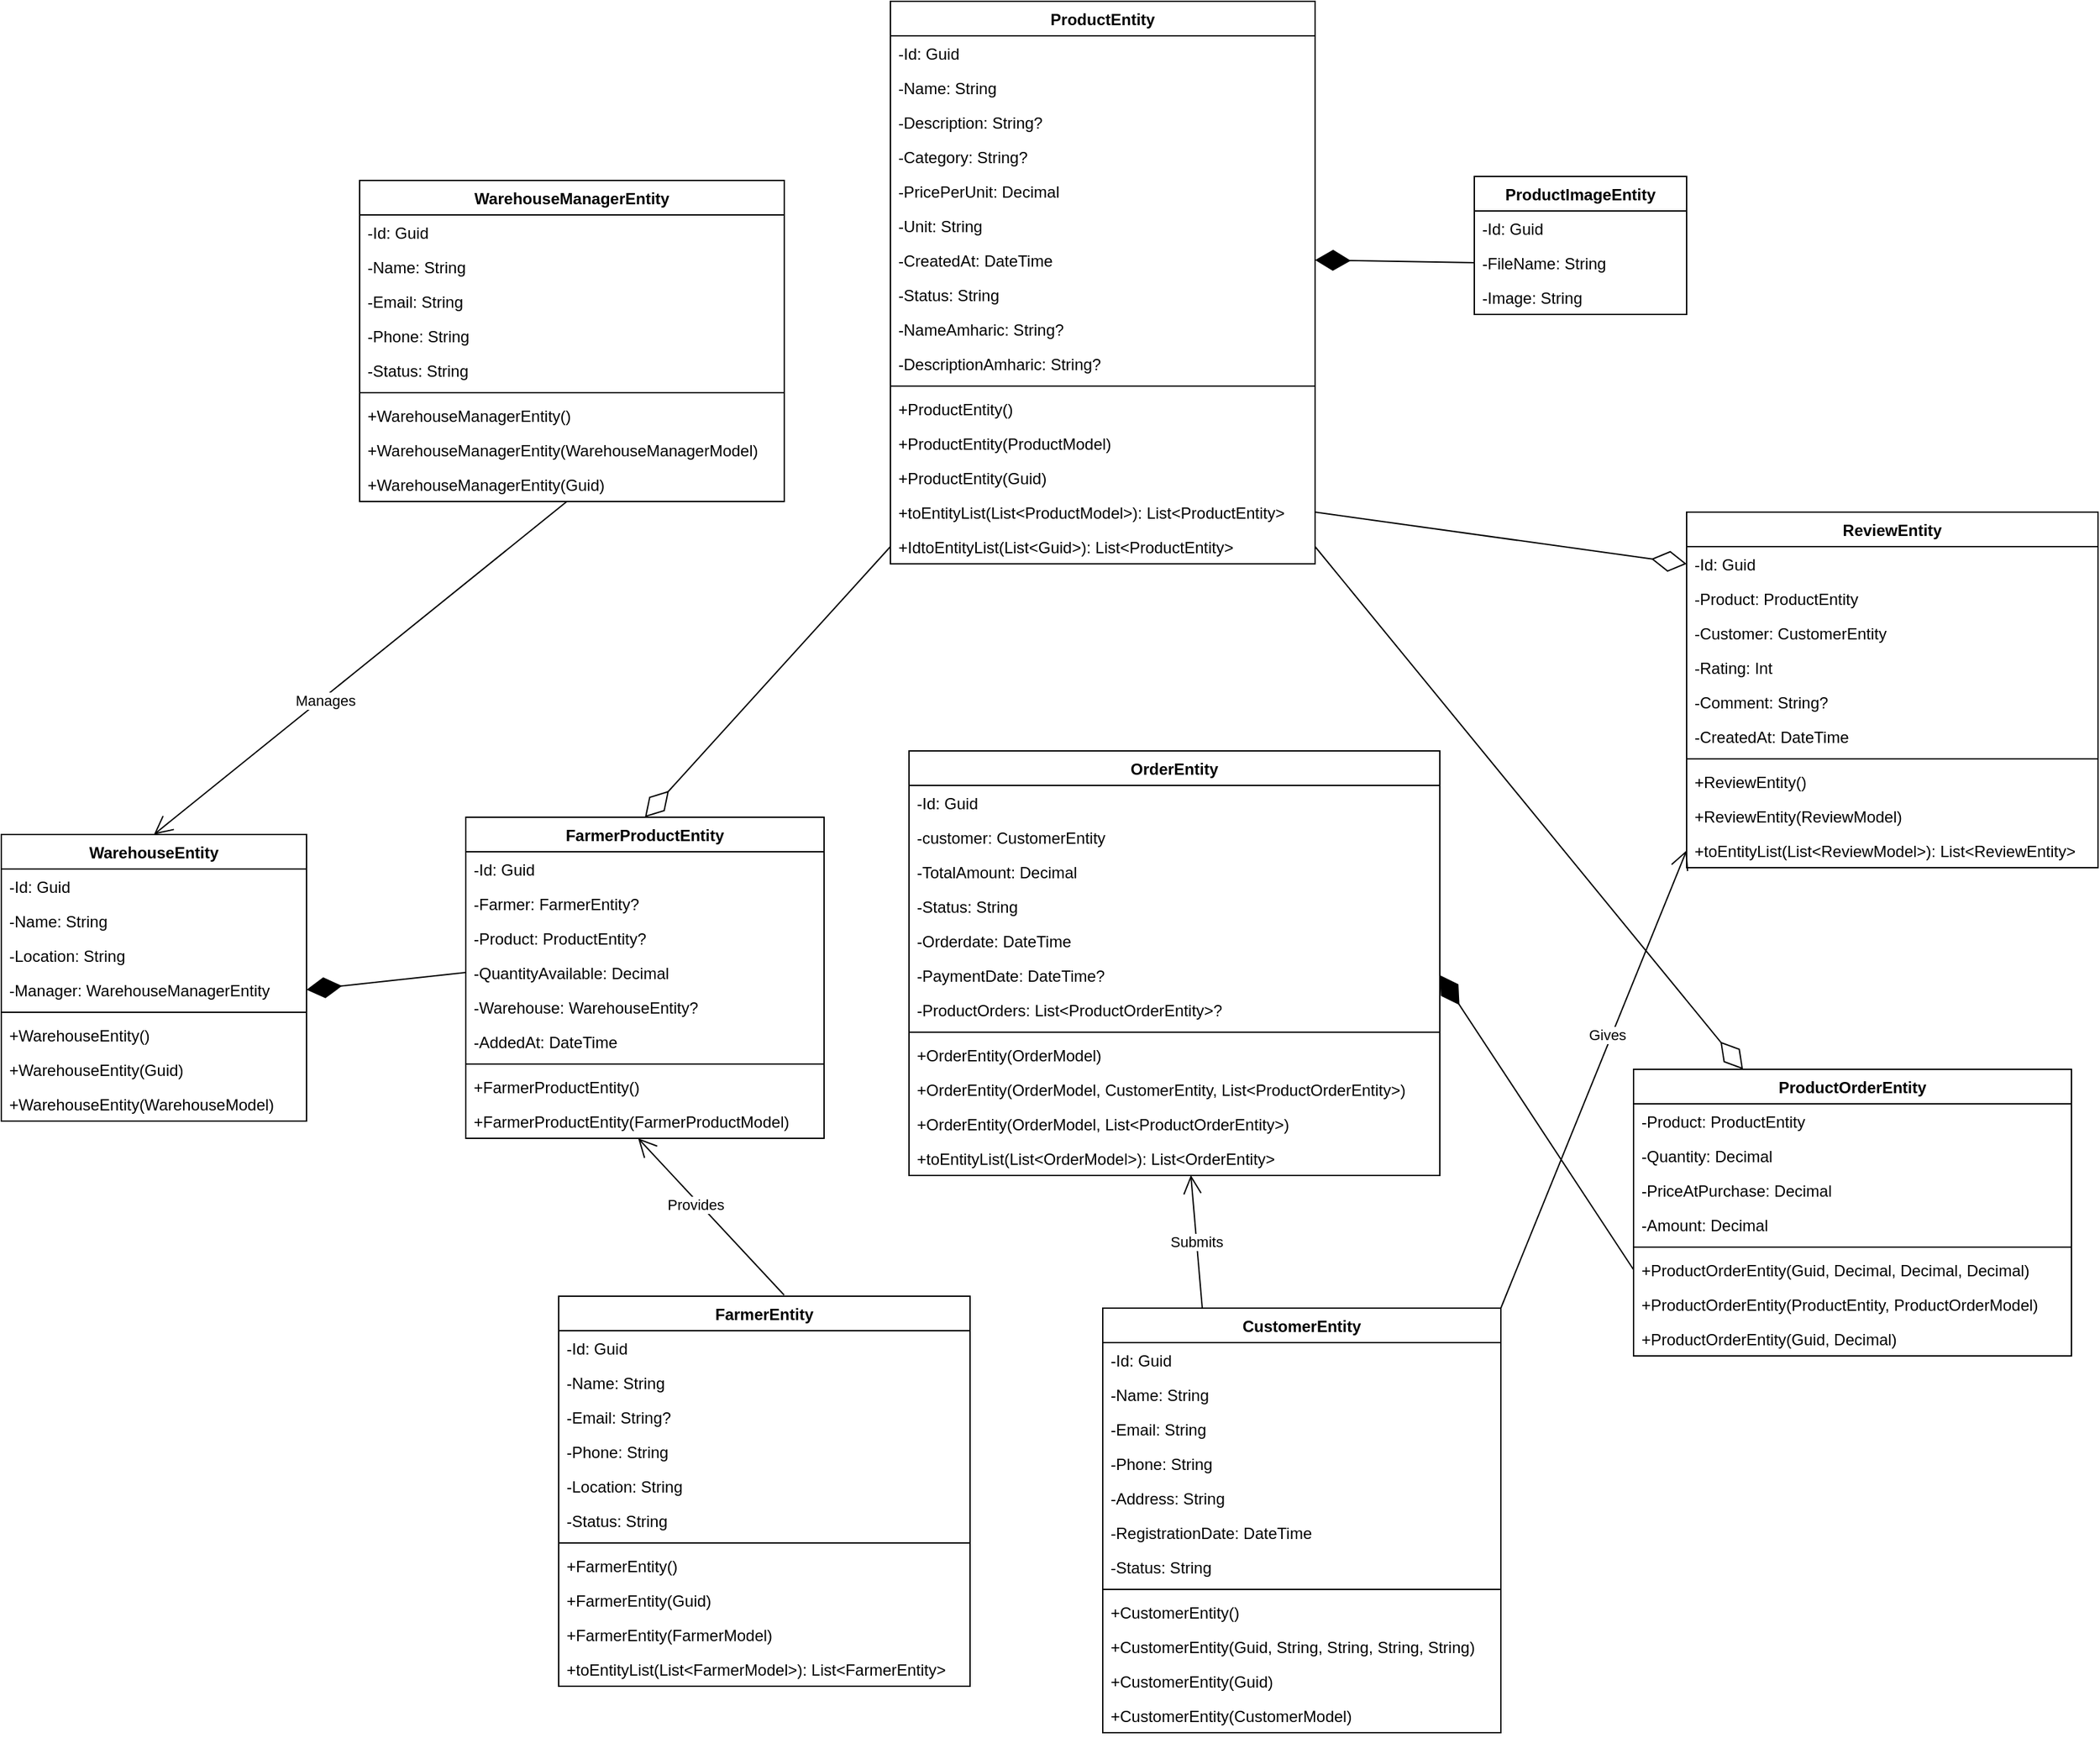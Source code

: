 <mxfile version="26.0.4">
  <diagram id="C5RBs43oDa-KdzZeNtuy" name="Page-1">
    <mxGraphModel dx="5610" dy="3558" grid="1" gridSize="10" guides="1" tooltips="1" connect="1" arrows="1" fold="1" page="1" pageScale="1" pageWidth="827" pageHeight="1169" math="0" shadow="0">
      <root>
        <mxCell id="WIyWlLk6GJQsqaUBKTNV-0" />
        <mxCell id="WIyWlLk6GJQsqaUBKTNV-1" parent="WIyWlLk6GJQsqaUBKTNV-0" />
        <mxCell id="7tPE2KJ426EZoo1Mz3U_-100" value="CustomerEntity" style="swimlane;fontStyle=1;childLayout=stackLayout;horizontal=1;startSize=26;horizontalStack=0;resizeParent=1;resizeParentMax=0;resizeLast=0;collapsible=1;marginBottom=0;" vertex="1" parent="WIyWlLk6GJQsqaUBKTNV-1">
          <mxGeometry x="28" y="845" width="300" height="320" as="geometry" />
        </mxCell>
        <mxCell id="7tPE2KJ426EZoo1Mz3U_-101" value="-Id: Guid" style="text;strokeColor=none;fillColor=none;align=left;verticalAlign=top;spacingLeft=4;spacingRight=4;overflow=hidden;rotatable=0;points=[[0,0.5],[1,0.5]];portConstraint=eastwest;" vertex="1" parent="7tPE2KJ426EZoo1Mz3U_-100">
          <mxGeometry y="26" width="300" height="26" as="geometry" />
        </mxCell>
        <mxCell id="7tPE2KJ426EZoo1Mz3U_-102" value="-Name: String" style="text;strokeColor=none;fillColor=none;align=left;verticalAlign=top;spacingLeft=4;spacingRight=4;overflow=hidden;rotatable=0;points=[[0,0.5],[1,0.5]];portConstraint=eastwest;" vertex="1" parent="7tPE2KJ426EZoo1Mz3U_-100">
          <mxGeometry y="52" width="300" height="26" as="geometry" />
        </mxCell>
        <mxCell id="7tPE2KJ426EZoo1Mz3U_-103" value="-Email: String" style="text;strokeColor=none;fillColor=none;align=left;verticalAlign=top;spacingLeft=4;spacingRight=4;overflow=hidden;rotatable=0;points=[[0,0.5],[1,0.5]];portConstraint=eastwest;" vertex="1" parent="7tPE2KJ426EZoo1Mz3U_-100">
          <mxGeometry y="78" width="300" height="26" as="geometry" />
        </mxCell>
        <mxCell id="7tPE2KJ426EZoo1Mz3U_-104" value="-Phone: String" style="text;strokeColor=none;fillColor=none;align=left;verticalAlign=top;spacingLeft=4;spacingRight=4;overflow=hidden;rotatable=0;points=[[0,0.5],[1,0.5]];portConstraint=eastwest;" vertex="1" parent="7tPE2KJ426EZoo1Mz3U_-100">
          <mxGeometry y="104" width="300" height="26" as="geometry" />
        </mxCell>
        <mxCell id="7tPE2KJ426EZoo1Mz3U_-105" value="-Address: String" style="text;strokeColor=none;fillColor=none;align=left;verticalAlign=top;spacingLeft=4;spacingRight=4;overflow=hidden;rotatable=0;points=[[0,0.5],[1,0.5]];portConstraint=eastwest;" vertex="1" parent="7tPE2KJ426EZoo1Mz3U_-100">
          <mxGeometry y="130" width="300" height="26" as="geometry" />
        </mxCell>
        <mxCell id="7tPE2KJ426EZoo1Mz3U_-106" value="-RegistrationDate: DateTime" style="text;strokeColor=none;fillColor=none;align=left;verticalAlign=top;spacingLeft=4;spacingRight=4;overflow=hidden;rotatable=0;points=[[0,0.5],[1,0.5]];portConstraint=eastwest;" vertex="1" parent="7tPE2KJ426EZoo1Mz3U_-100">
          <mxGeometry y="156" width="300" height="26" as="geometry" />
        </mxCell>
        <mxCell id="7tPE2KJ426EZoo1Mz3U_-107" value="-Status: String" style="text;strokeColor=none;fillColor=none;align=left;verticalAlign=top;spacingLeft=4;spacingRight=4;overflow=hidden;rotatable=0;points=[[0,0.5],[1,0.5]];portConstraint=eastwest;" vertex="1" parent="7tPE2KJ426EZoo1Mz3U_-100">
          <mxGeometry y="182" width="300" height="26" as="geometry" />
        </mxCell>
        <mxCell id="7tPE2KJ426EZoo1Mz3U_-108" value="" style="line;strokeWidth=1;fillColor=none;align=left;verticalAlign=middle;spacingTop=-1;spacingLeft=3;spacingRight=3;rotatable=0;labelPosition=right;points=[];portConstraint=eastwest;" vertex="1" parent="7tPE2KJ426EZoo1Mz3U_-100">
          <mxGeometry y="208" width="300" height="8" as="geometry" />
        </mxCell>
        <mxCell id="7tPE2KJ426EZoo1Mz3U_-109" value="+CustomerEntity()" style="text;strokeColor=none;fillColor=none;align=left;verticalAlign=top;spacingLeft=4;spacingRight=4;overflow=hidden;rotatable=0;points=[[0,0.5],[1,0.5]];portConstraint=eastwest;" vertex="1" parent="7tPE2KJ426EZoo1Mz3U_-100">
          <mxGeometry y="216" width="300" height="26" as="geometry" />
        </mxCell>
        <mxCell id="7tPE2KJ426EZoo1Mz3U_-110" value="+CustomerEntity(Guid, String, String, String, String)" style="text;strokeColor=none;fillColor=none;align=left;verticalAlign=top;spacingLeft=4;spacingRight=4;overflow=hidden;rotatable=0;points=[[0,0.5],[1,0.5]];portConstraint=eastwest;" vertex="1" parent="7tPE2KJ426EZoo1Mz3U_-100">
          <mxGeometry y="242" width="300" height="26" as="geometry" />
        </mxCell>
        <mxCell id="7tPE2KJ426EZoo1Mz3U_-111" value="+CustomerEntity(Guid)" style="text;strokeColor=none;fillColor=none;align=left;verticalAlign=top;spacingLeft=4;spacingRight=4;overflow=hidden;rotatable=0;points=[[0,0.5],[1,0.5]];portConstraint=eastwest;" vertex="1" parent="7tPE2KJ426EZoo1Mz3U_-100">
          <mxGeometry y="268" width="300" height="26" as="geometry" />
        </mxCell>
        <mxCell id="7tPE2KJ426EZoo1Mz3U_-112" value="+CustomerEntity(CustomerModel)" style="text;strokeColor=none;fillColor=none;align=left;verticalAlign=top;spacingLeft=4;spacingRight=4;overflow=hidden;rotatable=0;points=[[0,0.5],[1,0.5]];portConstraint=eastwest;" vertex="1" parent="7tPE2KJ426EZoo1Mz3U_-100">
          <mxGeometry y="294" width="300" height="26" as="geometry" />
        </mxCell>
        <mxCell id="7tPE2KJ426EZoo1Mz3U_-113" value="FarmerEntity" style="swimlane;fontStyle=1;childLayout=stackLayout;horizontal=1;startSize=26;horizontalStack=0;resizeParent=1;resizeParentMax=0;resizeLast=0;collapsible=1;marginBottom=0;" vertex="1" parent="WIyWlLk6GJQsqaUBKTNV-1">
          <mxGeometry x="-382" y="836" width="310" height="294" as="geometry" />
        </mxCell>
        <mxCell id="7tPE2KJ426EZoo1Mz3U_-114" value="-Id: Guid" style="text;strokeColor=none;fillColor=none;align=left;verticalAlign=top;spacingLeft=4;spacingRight=4;overflow=hidden;rotatable=0;points=[[0,0.5],[1,0.5]];portConstraint=eastwest;" vertex="1" parent="7tPE2KJ426EZoo1Mz3U_-113">
          <mxGeometry y="26" width="310" height="26" as="geometry" />
        </mxCell>
        <mxCell id="7tPE2KJ426EZoo1Mz3U_-115" value="-Name: String" style="text;strokeColor=none;fillColor=none;align=left;verticalAlign=top;spacingLeft=4;spacingRight=4;overflow=hidden;rotatable=0;points=[[0,0.5],[1,0.5]];portConstraint=eastwest;" vertex="1" parent="7tPE2KJ426EZoo1Mz3U_-113">
          <mxGeometry y="52" width="310" height="26" as="geometry" />
        </mxCell>
        <mxCell id="7tPE2KJ426EZoo1Mz3U_-116" value="-Email: String?" style="text;strokeColor=none;fillColor=none;align=left;verticalAlign=top;spacingLeft=4;spacingRight=4;overflow=hidden;rotatable=0;points=[[0,0.5],[1,0.5]];portConstraint=eastwest;" vertex="1" parent="7tPE2KJ426EZoo1Mz3U_-113">
          <mxGeometry y="78" width="310" height="26" as="geometry" />
        </mxCell>
        <mxCell id="7tPE2KJ426EZoo1Mz3U_-117" value="-Phone: String" style="text;strokeColor=none;fillColor=none;align=left;verticalAlign=top;spacingLeft=4;spacingRight=4;overflow=hidden;rotatable=0;points=[[0,0.5],[1,0.5]];portConstraint=eastwest;" vertex="1" parent="7tPE2KJ426EZoo1Mz3U_-113">
          <mxGeometry y="104" width="310" height="26" as="geometry" />
        </mxCell>
        <mxCell id="7tPE2KJ426EZoo1Mz3U_-118" value="-Location: String" style="text;strokeColor=none;fillColor=none;align=left;verticalAlign=top;spacingLeft=4;spacingRight=4;overflow=hidden;rotatable=0;points=[[0,0.5],[1,0.5]];portConstraint=eastwest;" vertex="1" parent="7tPE2KJ426EZoo1Mz3U_-113">
          <mxGeometry y="130" width="310" height="26" as="geometry" />
        </mxCell>
        <mxCell id="7tPE2KJ426EZoo1Mz3U_-119" value="-Status: String" style="text;strokeColor=none;fillColor=none;align=left;verticalAlign=top;spacingLeft=4;spacingRight=4;overflow=hidden;rotatable=0;points=[[0,0.5],[1,0.5]];portConstraint=eastwest;" vertex="1" parent="7tPE2KJ426EZoo1Mz3U_-113">
          <mxGeometry y="156" width="310" height="26" as="geometry" />
        </mxCell>
        <mxCell id="7tPE2KJ426EZoo1Mz3U_-120" value="" style="line;strokeWidth=1;fillColor=none;align=left;verticalAlign=middle;spacingTop=-1;spacingLeft=3;spacingRight=3;rotatable=0;labelPosition=right;points=[];portConstraint=eastwest;" vertex="1" parent="7tPE2KJ426EZoo1Mz3U_-113">
          <mxGeometry y="182" width="310" height="8" as="geometry" />
        </mxCell>
        <mxCell id="7tPE2KJ426EZoo1Mz3U_-121" value="+FarmerEntity()" style="text;strokeColor=none;fillColor=none;align=left;verticalAlign=top;spacingLeft=4;spacingRight=4;overflow=hidden;rotatable=0;points=[[0,0.5],[1,0.5]];portConstraint=eastwest;" vertex="1" parent="7tPE2KJ426EZoo1Mz3U_-113">
          <mxGeometry y="190" width="310" height="26" as="geometry" />
        </mxCell>
        <mxCell id="7tPE2KJ426EZoo1Mz3U_-122" value="+FarmerEntity(Guid)" style="text;strokeColor=none;fillColor=none;align=left;verticalAlign=top;spacingLeft=4;spacingRight=4;overflow=hidden;rotatable=0;points=[[0,0.5],[1,0.5]];portConstraint=eastwest;" vertex="1" parent="7tPE2KJ426EZoo1Mz3U_-113">
          <mxGeometry y="216" width="310" height="26" as="geometry" />
        </mxCell>
        <mxCell id="7tPE2KJ426EZoo1Mz3U_-123" value="+FarmerEntity(FarmerModel)" style="text;strokeColor=none;fillColor=none;align=left;verticalAlign=top;spacingLeft=4;spacingRight=4;overflow=hidden;rotatable=0;points=[[0,0.5],[1,0.5]];portConstraint=eastwest;" vertex="1" parent="7tPE2KJ426EZoo1Mz3U_-113">
          <mxGeometry y="242" width="310" height="26" as="geometry" />
        </mxCell>
        <mxCell id="7tPE2KJ426EZoo1Mz3U_-124" value="+toEntityList(List&lt;FarmerModel&gt;): List&lt;FarmerEntity&gt;" style="text;strokeColor=none;fillColor=none;align=left;verticalAlign=top;spacingLeft=4;spacingRight=4;overflow=hidden;rotatable=0;points=[[0,0.5],[1,0.5]];portConstraint=eastwest;" vertex="1" parent="7tPE2KJ426EZoo1Mz3U_-113">
          <mxGeometry y="268" width="310" height="26" as="geometry" />
        </mxCell>
        <mxCell id="7tPE2KJ426EZoo1Mz3U_-125" value="FarmerProductEntity" style="swimlane;fontStyle=1;childLayout=stackLayout;horizontal=1;startSize=26;horizontalStack=0;resizeParent=1;resizeParentMax=0;resizeLast=0;collapsible=1;marginBottom=0;" vertex="1" parent="WIyWlLk6GJQsqaUBKTNV-1">
          <mxGeometry x="-452" y="475" width="270" height="242" as="geometry" />
        </mxCell>
        <mxCell id="7tPE2KJ426EZoo1Mz3U_-126" value="-Id: Guid" style="text;strokeColor=none;fillColor=none;align=left;verticalAlign=top;spacingLeft=4;spacingRight=4;overflow=hidden;rotatable=0;points=[[0,0.5],[1,0.5]];portConstraint=eastwest;" vertex="1" parent="7tPE2KJ426EZoo1Mz3U_-125">
          <mxGeometry y="26" width="270" height="26" as="geometry" />
        </mxCell>
        <mxCell id="7tPE2KJ426EZoo1Mz3U_-127" value="-Farmer: FarmerEntity?" style="text;strokeColor=none;fillColor=none;align=left;verticalAlign=top;spacingLeft=4;spacingRight=4;overflow=hidden;rotatable=0;points=[[0,0.5],[1,0.5]];portConstraint=eastwest;" vertex="1" parent="7tPE2KJ426EZoo1Mz3U_-125">
          <mxGeometry y="52" width="270" height="26" as="geometry" />
        </mxCell>
        <mxCell id="7tPE2KJ426EZoo1Mz3U_-128" value="-Product: ProductEntity?" style="text;strokeColor=none;fillColor=none;align=left;verticalAlign=top;spacingLeft=4;spacingRight=4;overflow=hidden;rotatable=0;points=[[0,0.5],[1,0.5]];portConstraint=eastwest;" vertex="1" parent="7tPE2KJ426EZoo1Mz3U_-125">
          <mxGeometry y="78" width="270" height="26" as="geometry" />
        </mxCell>
        <mxCell id="7tPE2KJ426EZoo1Mz3U_-129" value="-QuantityAvailable: Decimal" style="text;strokeColor=none;fillColor=none;align=left;verticalAlign=top;spacingLeft=4;spacingRight=4;overflow=hidden;rotatable=0;points=[[0,0.5],[1,0.5]];portConstraint=eastwest;" vertex="1" parent="7tPE2KJ426EZoo1Mz3U_-125">
          <mxGeometry y="104" width="270" height="26" as="geometry" />
        </mxCell>
        <mxCell id="7tPE2KJ426EZoo1Mz3U_-130" value="-Warehouse: WarehouseEntity?" style="text;strokeColor=none;fillColor=none;align=left;verticalAlign=top;spacingLeft=4;spacingRight=4;overflow=hidden;rotatable=0;points=[[0,0.5],[1,0.5]];portConstraint=eastwest;" vertex="1" parent="7tPE2KJ426EZoo1Mz3U_-125">
          <mxGeometry y="130" width="270" height="26" as="geometry" />
        </mxCell>
        <mxCell id="7tPE2KJ426EZoo1Mz3U_-131" value="-AddedAt: DateTime" style="text;strokeColor=none;fillColor=none;align=left;verticalAlign=top;spacingLeft=4;spacingRight=4;overflow=hidden;rotatable=0;points=[[0,0.5],[1,0.5]];portConstraint=eastwest;" vertex="1" parent="7tPE2KJ426EZoo1Mz3U_-125">
          <mxGeometry y="156" width="270" height="26" as="geometry" />
        </mxCell>
        <mxCell id="7tPE2KJ426EZoo1Mz3U_-132" value="" style="line;strokeWidth=1;fillColor=none;align=left;verticalAlign=middle;spacingTop=-1;spacingLeft=3;spacingRight=3;rotatable=0;labelPosition=right;points=[];portConstraint=eastwest;" vertex="1" parent="7tPE2KJ426EZoo1Mz3U_-125">
          <mxGeometry y="182" width="270" height="8" as="geometry" />
        </mxCell>
        <mxCell id="7tPE2KJ426EZoo1Mz3U_-133" value="+FarmerProductEntity()" style="text;strokeColor=none;fillColor=none;align=left;verticalAlign=top;spacingLeft=4;spacingRight=4;overflow=hidden;rotatable=0;points=[[0,0.5],[1,0.5]];portConstraint=eastwest;" vertex="1" parent="7tPE2KJ426EZoo1Mz3U_-125">
          <mxGeometry y="190" width="270" height="26" as="geometry" />
        </mxCell>
        <mxCell id="7tPE2KJ426EZoo1Mz3U_-134" value="+FarmerProductEntity(FarmerProductModel)" style="text;strokeColor=none;fillColor=none;align=left;verticalAlign=top;spacingLeft=4;spacingRight=4;overflow=hidden;rotatable=0;points=[[0,0.5],[1,0.5]];portConstraint=eastwest;" vertex="1" parent="7tPE2KJ426EZoo1Mz3U_-125">
          <mxGeometry y="216" width="270" height="26" as="geometry" />
        </mxCell>
        <mxCell id="7tPE2KJ426EZoo1Mz3U_-135" value="OrderEntity" style="swimlane;fontStyle=1;childLayout=stackLayout;horizontal=1;startSize=26;horizontalStack=0;resizeParent=1;resizeParentMax=0;resizeLast=0;collapsible=1;marginBottom=0;" vertex="1" parent="WIyWlLk6GJQsqaUBKTNV-1">
          <mxGeometry x="-118" y="425" width="400" height="320" as="geometry" />
        </mxCell>
        <mxCell id="7tPE2KJ426EZoo1Mz3U_-136" value="-Id: Guid" style="text;strokeColor=none;fillColor=none;align=left;verticalAlign=top;spacingLeft=4;spacingRight=4;overflow=hidden;rotatable=0;points=[[0,0.5],[1,0.5]];portConstraint=eastwest;" vertex="1" parent="7tPE2KJ426EZoo1Mz3U_-135">
          <mxGeometry y="26" width="400" height="26" as="geometry" />
        </mxCell>
        <mxCell id="7tPE2KJ426EZoo1Mz3U_-137" value="-customer: CustomerEntity" style="text;strokeColor=none;fillColor=none;align=left;verticalAlign=top;spacingLeft=4;spacingRight=4;overflow=hidden;rotatable=0;points=[[0,0.5],[1,0.5]];portConstraint=eastwest;" vertex="1" parent="7tPE2KJ426EZoo1Mz3U_-135">
          <mxGeometry y="52" width="400" height="26" as="geometry" />
        </mxCell>
        <mxCell id="7tPE2KJ426EZoo1Mz3U_-138" value="-TotalAmount: Decimal" style="text;strokeColor=none;fillColor=none;align=left;verticalAlign=top;spacingLeft=4;spacingRight=4;overflow=hidden;rotatable=0;points=[[0,0.5],[1,0.5]];portConstraint=eastwest;" vertex="1" parent="7tPE2KJ426EZoo1Mz3U_-135">
          <mxGeometry y="78" width="400" height="26" as="geometry" />
        </mxCell>
        <mxCell id="7tPE2KJ426EZoo1Mz3U_-139" value="-Status: String" style="text;strokeColor=none;fillColor=none;align=left;verticalAlign=top;spacingLeft=4;spacingRight=4;overflow=hidden;rotatable=0;points=[[0,0.5],[1,0.5]];portConstraint=eastwest;" vertex="1" parent="7tPE2KJ426EZoo1Mz3U_-135">
          <mxGeometry y="104" width="400" height="26" as="geometry" />
        </mxCell>
        <mxCell id="7tPE2KJ426EZoo1Mz3U_-140" value="-Orderdate: DateTime" style="text;strokeColor=none;fillColor=none;align=left;verticalAlign=top;spacingLeft=4;spacingRight=4;overflow=hidden;rotatable=0;points=[[0,0.5],[1,0.5]];portConstraint=eastwest;" vertex="1" parent="7tPE2KJ426EZoo1Mz3U_-135">
          <mxGeometry y="130" width="400" height="26" as="geometry" />
        </mxCell>
        <mxCell id="7tPE2KJ426EZoo1Mz3U_-141" value="-PaymentDate: DateTime?" style="text;strokeColor=none;fillColor=none;align=left;verticalAlign=top;spacingLeft=4;spacingRight=4;overflow=hidden;rotatable=0;points=[[0,0.5],[1,0.5]];portConstraint=eastwest;" vertex="1" parent="7tPE2KJ426EZoo1Mz3U_-135">
          <mxGeometry y="156" width="400" height="26" as="geometry" />
        </mxCell>
        <mxCell id="7tPE2KJ426EZoo1Mz3U_-142" value="-ProductOrders: List&lt;ProductOrderEntity&gt;?" style="text;strokeColor=none;fillColor=none;align=left;verticalAlign=top;spacingLeft=4;spacingRight=4;overflow=hidden;rotatable=0;points=[[0,0.5],[1,0.5]];portConstraint=eastwest;" vertex="1" parent="7tPE2KJ426EZoo1Mz3U_-135">
          <mxGeometry y="182" width="400" height="26" as="geometry" />
        </mxCell>
        <mxCell id="7tPE2KJ426EZoo1Mz3U_-143" value="" style="line;strokeWidth=1;fillColor=none;align=left;verticalAlign=middle;spacingTop=-1;spacingLeft=3;spacingRight=3;rotatable=0;labelPosition=right;points=[];portConstraint=eastwest;" vertex="1" parent="7tPE2KJ426EZoo1Mz3U_-135">
          <mxGeometry y="208" width="400" height="8" as="geometry" />
        </mxCell>
        <mxCell id="7tPE2KJ426EZoo1Mz3U_-144" value="+OrderEntity(OrderModel)" style="text;strokeColor=none;fillColor=none;align=left;verticalAlign=top;spacingLeft=4;spacingRight=4;overflow=hidden;rotatable=0;points=[[0,0.5],[1,0.5]];portConstraint=eastwest;" vertex="1" parent="7tPE2KJ426EZoo1Mz3U_-135">
          <mxGeometry y="216" width="400" height="26" as="geometry" />
        </mxCell>
        <mxCell id="7tPE2KJ426EZoo1Mz3U_-145" value="+OrderEntity(OrderModel, CustomerEntity, List&lt;ProductOrderEntity&gt;)" style="text;strokeColor=none;fillColor=none;align=left;verticalAlign=top;spacingLeft=4;spacingRight=4;overflow=hidden;rotatable=0;points=[[0,0.5],[1,0.5]];portConstraint=eastwest;" vertex="1" parent="7tPE2KJ426EZoo1Mz3U_-135">
          <mxGeometry y="242" width="400" height="26" as="geometry" />
        </mxCell>
        <mxCell id="7tPE2KJ426EZoo1Mz3U_-146" value="+OrderEntity(OrderModel, List&lt;ProductOrderEntity&gt;)" style="text;strokeColor=none;fillColor=none;align=left;verticalAlign=top;spacingLeft=4;spacingRight=4;overflow=hidden;rotatable=0;points=[[0,0.5],[1,0.5]];portConstraint=eastwest;" vertex="1" parent="7tPE2KJ426EZoo1Mz3U_-135">
          <mxGeometry y="268" width="400" height="26" as="geometry" />
        </mxCell>
        <mxCell id="7tPE2KJ426EZoo1Mz3U_-147" value="+toEntityList(List&lt;OrderModel&gt;): List&lt;OrderEntity&gt;" style="text;strokeColor=none;fillColor=none;align=left;verticalAlign=top;spacingLeft=4;spacingRight=4;overflow=hidden;rotatable=0;points=[[0,0.5],[1,0.5]];portConstraint=eastwest;" vertex="1" parent="7tPE2KJ426EZoo1Mz3U_-135">
          <mxGeometry y="294" width="400" height="26" as="geometry" />
        </mxCell>
        <mxCell id="7tPE2KJ426EZoo1Mz3U_-148" value="ProductEntity" style="swimlane;fontStyle=1;childLayout=stackLayout;horizontal=1;startSize=26;horizontalStack=0;resizeParent=1;resizeParentMax=0;resizeLast=0;collapsible=1;marginBottom=0;" vertex="1" parent="WIyWlLk6GJQsqaUBKTNV-1">
          <mxGeometry x="-132" y="-140" width="320" height="424" as="geometry" />
        </mxCell>
        <mxCell id="7tPE2KJ426EZoo1Mz3U_-149" value="-Id: Guid" style="text;strokeColor=none;fillColor=none;align=left;verticalAlign=top;spacingLeft=4;spacingRight=4;overflow=hidden;rotatable=0;points=[[0,0.5],[1,0.5]];portConstraint=eastwest;" vertex="1" parent="7tPE2KJ426EZoo1Mz3U_-148">
          <mxGeometry y="26" width="320" height="26" as="geometry" />
        </mxCell>
        <mxCell id="7tPE2KJ426EZoo1Mz3U_-150" value="-Name: String" style="text;strokeColor=none;fillColor=none;align=left;verticalAlign=top;spacingLeft=4;spacingRight=4;overflow=hidden;rotatable=0;points=[[0,0.5],[1,0.5]];portConstraint=eastwest;" vertex="1" parent="7tPE2KJ426EZoo1Mz3U_-148">
          <mxGeometry y="52" width="320" height="26" as="geometry" />
        </mxCell>
        <mxCell id="7tPE2KJ426EZoo1Mz3U_-151" value="-Description: String?" style="text;strokeColor=none;fillColor=none;align=left;verticalAlign=top;spacingLeft=4;spacingRight=4;overflow=hidden;rotatable=0;points=[[0,0.5],[1,0.5]];portConstraint=eastwest;" vertex="1" parent="7tPE2KJ426EZoo1Mz3U_-148">
          <mxGeometry y="78" width="320" height="26" as="geometry" />
        </mxCell>
        <mxCell id="7tPE2KJ426EZoo1Mz3U_-152" value="-Category: String?" style="text;strokeColor=none;fillColor=none;align=left;verticalAlign=top;spacingLeft=4;spacingRight=4;overflow=hidden;rotatable=0;points=[[0,0.5],[1,0.5]];portConstraint=eastwest;" vertex="1" parent="7tPE2KJ426EZoo1Mz3U_-148">
          <mxGeometry y="104" width="320" height="26" as="geometry" />
        </mxCell>
        <mxCell id="7tPE2KJ426EZoo1Mz3U_-153" value="-PricePerUnit: Decimal" style="text;strokeColor=none;fillColor=none;align=left;verticalAlign=top;spacingLeft=4;spacingRight=4;overflow=hidden;rotatable=0;points=[[0,0.5],[1,0.5]];portConstraint=eastwest;" vertex="1" parent="7tPE2KJ426EZoo1Mz3U_-148">
          <mxGeometry y="130" width="320" height="26" as="geometry" />
        </mxCell>
        <mxCell id="7tPE2KJ426EZoo1Mz3U_-154" value="-Unit: String" style="text;strokeColor=none;fillColor=none;align=left;verticalAlign=top;spacingLeft=4;spacingRight=4;overflow=hidden;rotatable=0;points=[[0,0.5],[1,0.5]];portConstraint=eastwest;" vertex="1" parent="7tPE2KJ426EZoo1Mz3U_-148">
          <mxGeometry y="156" width="320" height="26" as="geometry" />
        </mxCell>
        <mxCell id="7tPE2KJ426EZoo1Mz3U_-155" value="-CreatedAt: DateTime" style="text;strokeColor=none;fillColor=none;align=left;verticalAlign=top;spacingLeft=4;spacingRight=4;overflow=hidden;rotatable=0;points=[[0,0.5],[1,0.5]];portConstraint=eastwest;" vertex="1" parent="7tPE2KJ426EZoo1Mz3U_-148">
          <mxGeometry y="182" width="320" height="26" as="geometry" />
        </mxCell>
        <mxCell id="7tPE2KJ426EZoo1Mz3U_-156" value="-Status: String" style="text;strokeColor=none;fillColor=none;align=left;verticalAlign=top;spacingLeft=4;spacingRight=4;overflow=hidden;rotatable=0;points=[[0,0.5],[1,0.5]];portConstraint=eastwest;" vertex="1" parent="7tPE2KJ426EZoo1Mz3U_-148">
          <mxGeometry y="208" width="320" height="26" as="geometry" />
        </mxCell>
        <mxCell id="7tPE2KJ426EZoo1Mz3U_-157" value="-NameAmharic: String?" style="text;strokeColor=none;fillColor=none;align=left;verticalAlign=top;spacingLeft=4;spacingRight=4;overflow=hidden;rotatable=0;points=[[0,0.5],[1,0.5]];portConstraint=eastwest;" vertex="1" parent="7tPE2KJ426EZoo1Mz3U_-148">
          <mxGeometry y="234" width="320" height="26" as="geometry" />
        </mxCell>
        <mxCell id="7tPE2KJ426EZoo1Mz3U_-158" value="-DescriptionAmharic: String?" style="text;strokeColor=none;fillColor=none;align=left;verticalAlign=top;spacingLeft=4;spacingRight=4;overflow=hidden;rotatable=0;points=[[0,0.5],[1,0.5]];portConstraint=eastwest;" vertex="1" parent="7tPE2KJ426EZoo1Mz3U_-148">
          <mxGeometry y="260" width="320" height="26" as="geometry" />
        </mxCell>
        <mxCell id="7tPE2KJ426EZoo1Mz3U_-159" value="" style="line;strokeWidth=1;fillColor=none;align=left;verticalAlign=middle;spacingTop=-1;spacingLeft=3;spacingRight=3;rotatable=0;labelPosition=right;points=[];portConstraint=eastwest;" vertex="1" parent="7tPE2KJ426EZoo1Mz3U_-148">
          <mxGeometry y="286" width="320" height="8" as="geometry" />
        </mxCell>
        <mxCell id="7tPE2KJ426EZoo1Mz3U_-160" value="+ProductEntity()" style="text;strokeColor=none;fillColor=none;align=left;verticalAlign=top;spacingLeft=4;spacingRight=4;overflow=hidden;rotatable=0;points=[[0,0.5],[1,0.5]];portConstraint=eastwest;" vertex="1" parent="7tPE2KJ426EZoo1Mz3U_-148">
          <mxGeometry y="294" width="320" height="26" as="geometry" />
        </mxCell>
        <mxCell id="7tPE2KJ426EZoo1Mz3U_-161" value="+ProductEntity(ProductModel)" style="text;strokeColor=none;fillColor=none;align=left;verticalAlign=top;spacingLeft=4;spacingRight=4;overflow=hidden;rotatable=0;points=[[0,0.5],[1,0.5]];portConstraint=eastwest;" vertex="1" parent="7tPE2KJ426EZoo1Mz3U_-148">
          <mxGeometry y="320" width="320" height="26" as="geometry" />
        </mxCell>
        <mxCell id="7tPE2KJ426EZoo1Mz3U_-162" value="+ProductEntity(Guid)" style="text;strokeColor=none;fillColor=none;align=left;verticalAlign=top;spacingLeft=4;spacingRight=4;overflow=hidden;rotatable=0;points=[[0,0.5],[1,0.5]];portConstraint=eastwest;" vertex="1" parent="7tPE2KJ426EZoo1Mz3U_-148">
          <mxGeometry y="346" width="320" height="26" as="geometry" />
        </mxCell>
        <mxCell id="7tPE2KJ426EZoo1Mz3U_-163" value="+toEntityList(List&lt;ProductModel&gt;): List&lt;ProductEntity&gt;" style="text;strokeColor=none;fillColor=none;align=left;verticalAlign=top;spacingLeft=4;spacingRight=4;overflow=hidden;rotatable=0;points=[[0,0.5],[1,0.5]];portConstraint=eastwest;" vertex="1" parent="7tPE2KJ426EZoo1Mz3U_-148">
          <mxGeometry y="372" width="320" height="26" as="geometry" />
        </mxCell>
        <mxCell id="7tPE2KJ426EZoo1Mz3U_-164" value="+IdtoEntityList(List&lt;Guid&gt;): List&lt;ProductEntity&gt;" style="text;strokeColor=none;fillColor=none;align=left;verticalAlign=top;spacingLeft=4;spacingRight=4;overflow=hidden;rotatable=0;points=[[0,0.5],[1,0.5]];portConstraint=eastwest;" vertex="1" parent="7tPE2KJ426EZoo1Mz3U_-148">
          <mxGeometry y="398" width="320" height="26" as="geometry" />
        </mxCell>
        <mxCell id="7tPE2KJ426EZoo1Mz3U_-165" value="ProductImageEntity" style="swimlane;fontStyle=1;childLayout=stackLayout;horizontal=1;startSize=26;horizontalStack=0;resizeParent=1;resizeParentMax=0;resizeLast=0;collapsible=1;marginBottom=0;" vertex="1" parent="WIyWlLk6GJQsqaUBKTNV-1">
          <mxGeometry x="308" y="-8" width="160" height="104" as="geometry" />
        </mxCell>
        <mxCell id="7tPE2KJ426EZoo1Mz3U_-166" value="-Id: Guid" style="text;strokeColor=none;fillColor=none;align=left;verticalAlign=top;spacingLeft=4;spacingRight=4;overflow=hidden;rotatable=0;points=[[0,0.5],[1,0.5]];portConstraint=eastwest;" vertex="1" parent="7tPE2KJ426EZoo1Mz3U_-165">
          <mxGeometry y="26" width="160" height="26" as="geometry" />
        </mxCell>
        <mxCell id="7tPE2KJ426EZoo1Mz3U_-167" value="-FileName: String" style="text;strokeColor=none;fillColor=none;align=left;verticalAlign=top;spacingLeft=4;spacingRight=4;overflow=hidden;rotatable=0;points=[[0,0.5],[1,0.5]];portConstraint=eastwest;" vertex="1" parent="7tPE2KJ426EZoo1Mz3U_-165">
          <mxGeometry y="52" width="160" height="26" as="geometry" />
        </mxCell>
        <mxCell id="7tPE2KJ426EZoo1Mz3U_-168" value="-Image: String" style="text;strokeColor=none;fillColor=none;align=left;verticalAlign=top;spacingLeft=4;spacingRight=4;overflow=hidden;rotatable=0;points=[[0,0.5],[1,0.5]];portConstraint=eastwest;" vertex="1" parent="7tPE2KJ426EZoo1Mz3U_-165">
          <mxGeometry y="78" width="160" height="26" as="geometry" />
        </mxCell>
        <mxCell id="7tPE2KJ426EZoo1Mz3U_-169" value="ProductOrderEntity" style="swimlane;fontStyle=1;childLayout=stackLayout;horizontal=1;startSize=26;horizontalStack=0;resizeParent=1;resizeParentMax=0;resizeLast=0;collapsible=1;marginBottom=0;" vertex="1" parent="WIyWlLk6GJQsqaUBKTNV-1">
          <mxGeometry x="428" y="665" width="330" height="216" as="geometry" />
        </mxCell>
        <mxCell id="7tPE2KJ426EZoo1Mz3U_-170" value="-Product: ProductEntity" style="text;strokeColor=none;fillColor=none;align=left;verticalAlign=top;spacingLeft=4;spacingRight=4;overflow=hidden;rotatable=0;points=[[0,0.5],[1,0.5]];portConstraint=eastwest;" vertex="1" parent="7tPE2KJ426EZoo1Mz3U_-169">
          <mxGeometry y="26" width="330" height="26" as="geometry" />
        </mxCell>
        <mxCell id="7tPE2KJ426EZoo1Mz3U_-171" value="-Quantity: Decimal" style="text;strokeColor=none;fillColor=none;align=left;verticalAlign=top;spacingLeft=4;spacingRight=4;overflow=hidden;rotatable=0;points=[[0,0.5],[1,0.5]];portConstraint=eastwest;" vertex="1" parent="7tPE2KJ426EZoo1Mz3U_-169">
          <mxGeometry y="52" width="330" height="26" as="geometry" />
        </mxCell>
        <mxCell id="7tPE2KJ426EZoo1Mz3U_-172" value="-PriceAtPurchase: Decimal" style="text;strokeColor=none;fillColor=none;align=left;verticalAlign=top;spacingLeft=4;spacingRight=4;overflow=hidden;rotatable=0;points=[[0,0.5],[1,0.5]];portConstraint=eastwest;" vertex="1" parent="7tPE2KJ426EZoo1Mz3U_-169">
          <mxGeometry y="78" width="330" height="26" as="geometry" />
        </mxCell>
        <mxCell id="7tPE2KJ426EZoo1Mz3U_-173" value="-Amount: Decimal" style="text;strokeColor=none;fillColor=none;align=left;verticalAlign=top;spacingLeft=4;spacingRight=4;overflow=hidden;rotatable=0;points=[[0,0.5],[1,0.5]];portConstraint=eastwest;" vertex="1" parent="7tPE2KJ426EZoo1Mz3U_-169">
          <mxGeometry y="104" width="330" height="26" as="geometry" />
        </mxCell>
        <mxCell id="7tPE2KJ426EZoo1Mz3U_-174" value="" style="line;strokeWidth=1;fillColor=none;align=left;verticalAlign=middle;spacingTop=-1;spacingLeft=3;spacingRight=3;rotatable=0;labelPosition=right;points=[];portConstraint=eastwest;" vertex="1" parent="7tPE2KJ426EZoo1Mz3U_-169">
          <mxGeometry y="130" width="330" height="8" as="geometry" />
        </mxCell>
        <mxCell id="7tPE2KJ426EZoo1Mz3U_-175" value="+ProductOrderEntity(Guid, Decimal, Decimal, Decimal)" style="text;strokeColor=none;fillColor=none;align=left;verticalAlign=top;spacingLeft=4;spacingRight=4;overflow=hidden;rotatable=0;points=[[0,0.5],[1,0.5]];portConstraint=eastwest;" vertex="1" parent="7tPE2KJ426EZoo1Mz3U_-169">
          <mxGeometry y="138" width="330" height="26" as="geometry" />
        </mxCell>
        <mxCell id="7tPE2KJ426EZoo1Mz3U_-176" value="+ProductOrderEntity(ProductEntity, ProductOrderModel)" style="text;strokeColor=none;fillColor=none;align=left;verticalAlign=top;spacingLeft=4;spacingRight=4;overflow=hidden;rotatable=0;points=[[0,0.5],[1,0.5]];portConstraint=eastwest;" vertex="1" parent="7tPE2KJ426EZoo1Mz3U_-169">
          <mxGeometry y="164" width="330" height="26" as="geometry" />
        </mxCell>
        <mxCell id="7tPE2KJ426EZoo1Mz3U_-177" value="+ProductOrderEntity(Guid, Decimal)" style="text;strokeColor=none;fillColor=none;align=left;verticalAlign=top;spacingLeft=4;spacingRight=4;overflow=hidden;rotatable=0;points=[[0,0.5],[1,0.5]];portConstraint=eastwest;" vertex="1" parent="7tPE2KJ426EZoo1Mz3U_-169">
          <mxGeometry y="190" width="330" height="26" as="geometry" />
        </mxCell>
        <mxCell id="7tPE2KJ426EZoo1Mz3U_-178" value="ReviewEntity" style="swimlane;fontStyle=1;childLayout=stackLayout;horizontal=1;startSize=26;horizontalStack=0;resizeParent=1;resizeParentMax=0;resizeLast=0;collapsible=1;marginBottom=0;" vertex="1" parent="WIyWlLk6GJQsqaUBKTNV-1">
          <mxGeometry x="468" y="245" width="310" height="268" as="geometry" />
        </mxCell>
        <mxCell id="7tPE2KJ426EZoo1Mz3U_-179" value="-Id: Guid" style="text;strokeColor=none;fillColor=none;align=left;verticalAlign=top;spacingLeft=4;spacingRight=4;overflow=hidden;rotatable=0;points=[[0,0.5],[1,0.5]];portConstraint=eastwest;" vertex="1" parent="7tPE2KJ426EZoo1Mz3U_-178">
          <mxGeometry y="26" width="310" height="26" as="geometry" />
        </mxCell>
        <mxCell id="7tPE2KJ426EZoo1Mz3U_-180" value="-Product: ProductEntity" style="text;strokeColor=none;fillColor=none;align=left;verticalAlign=top;spacingLeft=4;spacingRight=4;overflow=hidden;rotatable=0;points=[[0,0.5],[1,0.5]];portConstraint=eastwest;" vertex="1" parent="7tPE2KJ426EZoo1Mz3U_-178">
          <mxGeometry y="52" width="310" height="26" as="geometry" />
        </mxCell>
        <mxCell id="7tPE2KJ426EZoo1Mz3U_-181" value="-Customer: CustomerEntity" style="text;strokeColor=none;fillColor=none;align=left;verticalAlign=top;spacingLeft=4;spacingRight=4;overflow=hidden;rotatable=0;points=[[0,0.5],[1,0.5]];portConstraint=eastwest;" vertex="1" parent="7tPE2KJ426EZoo1Mz3U_-178">
          <mxGeometry y="78" width="310" height="26" as="geometry" />
        </mxCell>
        <mxCell id="7tPE2KJ426EZoo1Mz3U_-182" value="-Rating: Int" style="text;strokeColor=none;fillColor=none;align=left;verticalAlign=top;spacingLeft=4;spacingRight=4;overflow=hidden;rotatable=0;points=[[0,0.5],[1,0.5]];portConstraint=eastwest;" vertex="1" parent="7tPE2KJ426EZoo1Mz3U_-178">
          <mxGeometry y="104" width="310" height="26" as="geometry" />
        </mxCell>
        <mxCell id="7tPE2KJ426EZoo1Mz3U_-183" value="-Comment: String?" style="text;strokeColor=none;fillColor=none;align=left;verticalAlign=top;spacingLeft=4;spacingRight=4;overflow=hidden;rotatable=0;points=[[0,0.5],[1,0.5]];portConstraint=eastwest;" vertex="1" parent="7tPE2KJ426EZoo1Mz3U_-178">
          <mxGeometry y="130" width="310" height="26" as="geometry" />
        </mxCell>
        <mxCell id="7tPE2KJ426EZoo1Mz3U_-184" value="-CreatedAt: DateTime" style="text;strokeColor=none;fillColor=none;align=left;verticalAlign=top;spacingLeft=4;spacingRight=4;overflow=hidden;rotatable=0;points=[[0,0.5],[1,0.5]];portConstraint=eastwest;" vertex="1" parent="7tPE2KJ426EZoo1Mz3U_-178">
          <mxGeometry y="156" width="310" height="26" as="geometry" />
        </mxCell>
        <mxCell id="7tPE2KJ426EZoo1Mz3U_-185" value="" style="line;strokeWidth=1;fillColor=none;align=left;verticalAlign=middle;spacingTop=-1;spacingLeft=3;spacingRight=3;rotatable=0;labelPosition=right;points=[];portConstraint=eastwest;" vertex="1" parent="7tPE2KJ426EZoo1Mz3U_-178">
          <mxGeometry y="182" width="310" height="8" as="geometry" />
        </mxCell>
        <mxCell id="7tPE2KJ426EZoo1Mz3U_-186" value="+ReviewEntity()" style="text;strokeColor=none;fillColor=none;align=left;verticalAlign=top;spacingLeft=4;spacingRight=4;overflow=hidden;rotatable=0;points=[[0,0.5],[1,0.5]];portConstraint=eastwest;" vertex="1" parent="7tPE2KJ426EZoo1Mz3U_-178">
          <mxGeometry y="190" width="310" height="26" as="geometry" />
        </mxCell>
        <mxCell id="7tPE2KJ426EZoo1Mz3U_-187" value="+ReviewEntity(ReviewModel)" style="text;strokeColor=none;fillColor=none;align=left;verticalAlign=top;spacingLeft=4;spacingRight=4;overflow=hidden;rotatable=0;points=[[0,0.5],[1,0.5]];portConstraint=eastwest;" vertex="1" parent="7tPE2KJ426EZoo1Mz3U_-178">
          <mxGeometry y="216" width="310" height="26" as="geometry" />
        </mxCell>
        <mxCell id="7tPE2KJ426EZoo1Mz3U_-188" value="+toEntityList(List&lt;ReviewModel&gt;): List&lt;ReviewEntity&gt;" style="text;strokeColor=none;fillColor=none;align=left;verticalAlign=top;spacingLeft=4;spacingRight=4;overflow=hidden;rotatable=0;points=[[0,0.5],[1,0.5]];portConstraint=eastwest;" vertex="1" parent="7tPE2KJ426EZoo1Mz3U_-178">
          <mxGeometry y="242" width="310" height="26" as="geometry" />
        </mxCell>
        <mxCell id="7tPE2KJ426EZoo1Mz3U_-189" value="WarehouseEntity" style="swimlane;fontStyle=1;childLayout=stackLayout;horizontal=1;startSize=26;horizontalStack=0;resizeParent=1;resizeParentMax=0;resizeLast=0;collapsible=1;marginBottom=0;" vertex="1" parent="WIyWlLk6GJQsqaUBKTNV-1">
          <mxGeometry x="-802" y="488" width="230" height="216" as="geometry" />
        </mxCell>
        <mxCell id="7tPE2KJ426EZoo1Mz3U_-190" value="-Id: Guid" style="text;strokeColor=none;fillColor=none;align=left;verticalAlign=top;spacingLeft=4;spacingRight=4;overflow=hidden;rotatable=0;points=[[0,0.5],[1,0.5]];portConstraint=eastwest;" vertex="1" parent="7tPE2KJ426EZoo1Mz3U_-189">
          <mxGeometry y="26" width="230" height="26" as="geometry" />
        </mxCell>
        <mxCell id="7tPE2KJ426EZoo1Mz3U_-191" value="-Name: String" style="text;strokeColor=none;fillColor=none;align=left;verticalAlign=top;spacingLeft=4;spacingRight=4;overflow=hidden;rotatable=0;points=[[0,0.5],[1,0.5]];portConstraint=eastwest;" vertex="1" parent="7tPE2KJ426EZoo1Mz3U_-189">
          <mxGeometry y="52" width="230" height="26" as="geometry" />
        </mxCell>
        <mxCell id="7tPE2KJ426EZoo1Mz3U_-192" value="-Location: String" style="text;strokeColor=none;fillColor=none;align=left;verticalAlign=top;spacingLeft=4;spacingRight=4;overflow=hidden;rotatable=0;points=[[0,0.5],[1,0.5]];portConstraint=eastwest;" vertex="1" parent="7tPE2KJ426EZoo1Mz3U_-189">
          <mxGeometry y="78" width="230" height="26" as="geometry" />
        </mxCell>
        <mxCell id="7tPE2KJ426EZoo1Mz3U_-193" value="-Manager: WarehouseManagerEntity" style="text;strokeColor=none;fillColor=none;align=left;verticalAlign=top;spacingLeft=4;spacingRight=4;overflow=hidden;rotatable=0;points=[[0,0.5],[1,0.5]];portConstraint=eastwest;" vertex="1" parent="7tPE2KJ426EZoo1Mz3U_-189">
          <mxGeometry y="104" width="230" height="26" as="geometry" />
        </mxCell>
        <mxCell id="7tPE2KJ426EZoo1Mz3U_-194" value="" style="line;strokeWidth=1;fillColor=none;align=left;verticalAlign=middle;spacingTop=-1;spacingLeft=3;spacingRight=3;rotatable=0;labelPosition=right;points=[];portConstraint=eastwest;" vertex="1" parent="7tPE2KJ426EZoo1Mz3U_-189">
          <mxGeometry y="130" width="230" height="8" as="geometry" />
        </mxCell>
        <mxCell id="7tPE2KJ426EZoo1Mz3U_-195" value="+WarehouseEntity()" style="text;strokeColor=none;fillColor=none;align=left;verticalAlign=top;spacingLeft=4;spacingRight=4;overflow=hidden;rotatable=0;points=[[0,0.5],[1,0.5]];portConstraint=eastwest;" vertex="1" parent="7tPE2KJ426EZoo1Mz3U_-189">
          <mxGeometry y="138" width="230" height="26" as="geometry" />
        </mxCell>
        <mxCell id="7tPE2KJ426EZoo1Mz3U_-196" value="+WarehouseEntity(Guid)" style="text;strokeColor=none;fillColor=none;align=left;verticalAlign=top;spacingLeft=4;spacingRight=4;overflow=hidden;rotatable=0;points=[[0,0.5],[1,0.5]];portConstraint=eastwest;" vertex="1" parent="7tPE2KJ426EZoo1Mz3U_-189">
          <mxGeometry y="164" width="230" height="26" as="geometry" />
        </mxCell>
        <mxCell id="7tPE2KJ426EZoo1Mz3U_-197" value="+WarehouseEntity(WarehouseModel)" style="text;strokeColor=none;fillColor=none;align=left;verticalAlign=top;spacingLeft=4;spacingRight=4;overflow=hidden;rotatable=0;points=[[0,0.5],[1,0.5]];portConstraint=eastwest;" vertex="1" parent="7tPE2KJ426EZoo1Mz3U_-189">
          <mxGeometry y="190" width="230" height="26" as="geometry" />
        </mxCell>
        <mxCell id="7tPE2KJ426EZoo1Mz3U_-198" value="WarehouseManagerEntity" style="swimlane;fontStyle=1;childLayout=stackLayout;horizontal=1;startSize=26;horizontalStack=0;resizeParent=1;resizeParentMax=0;resizeLast=0;collapsible=1;marginBottom=0;" vertex="1" parent="WIyWlLk6GJQsqaUBKTNV-1">
          <mxGeometry x="-532" y="-5" width="320" height="242" as="geometry" />
        </mxCell>
        <mxCell id="7tPE2KJ426EZoo1Mz3U_-199" value="-Id: Guid" style="text;strokeColor=none;fillColor=none;align=left;verticalAlign=top;spacingLeft=4;spacingRight=4;overflow=hidden;rotatable=0;points=[[0,0.5],[1,0.5]];portConstraint=eastwest;" vertex="1" parent="7tPE2KJ426EZoo1Mz3U_-198">
          <mxGeometry y="26" width="320" height="26" as="geometry" />
        </mxCell>
        <mxCell id="7tPE2KJ426EZoo1Mz3U_-200" value="-Name: String" style="text;strokeColor=none;fillColor=none;align=left;verticalAlign=top;spacingLeft=4;spacingRight=4;overflow=hidden;rotatable=0;points=[[0,0.5],[1,0.5]];portConstraint=eastwest;" vertex="1" parent="7tPE2KJ426EZoo1Mz3U_-198">
          <mxGeometry y="52" width="320" height="26" as="geometry" />
        </mxCell>
        <mxCell id="7tPE2KJ426EZoo1Mz3U_-201" value="-Email: String" style="text;strokeColor=none;fillColor=none;align=left;verticalAlign=top;spacingLeft=4;spacingRight=4;overflow=hidden;rotatable=0;points=[[0,0.5],[1,0.5]];portConstraint=eastwest;" vertex="1" parent="7tPE2KJ426EZoo1Mz3U_-198">
          <mxGeometry y="78" width="320" height="26" as="geometry" />
        </mxCell>
        <mxCell id="7tPE2KJ426EZoo1Mz3U_-202" value="-Phone: String" style="text;strokeColor=none;fillColor=none;align=left;verticalAlign=top;spacingLeft=4;spacingRight=4;overflow=hidden;rotatable=0;points=[[0,0.5],[1,0.5]];portConstraint=eastwest;" vertex="1" parent="7tPE2KJ426EZoo1Mz3U_-198">
          <mxGeometry y="104" width="320" height="26" as="geometry" />
        </mxCell>
        <mxCell id="7tPE2KJ426EZoo1Mz3U_-203" value="-Status: String" style="text;strokeColor=none;fillColor=none;align=left;verticalAlign=top;spacingLeft=4;spacingRight=4;overflow=hidden;rotatable=0;points=[[0,0.5],[1,0.5]];portConstraint=eastwest;" vertex="1" parent="7tPE2KJ426EZoo1Mz3U_-198">
          <mxGeometry y="130" width="320" height="26" as="geometry" />
        </mxCell>
        <mxCell id="7tPE2KJ426EZoo1Mz3U_-204" value="" style="line;strokeWidth=1;fillColor=none;align=left;verticalAlign=middle;spacingTop=-1;spacingLeft=3;spacingRight=3;rotatable=0;labelPosition=right;points=[];portConstraint=eastwest;" vertex="1" parent="7tPE2KJ426EZoo1Mz3U_-198">
          <mxGeometry y="156" width="320" height="8" as="geometry" />
        </mxCell>
        <mxCell id="7tPE2KJ426EZoo1Mz3U_-205" value="+WarehouseManagerEntity()" style="text;strokeColor=none;fillColor=none;align=left;verticalAlign=top;spacingLeft=4;spacingRight=4;overflow=hidden;rotatable=0;points=[[0,0.5],[1,0.5]];portConstraint=eastwest;" vertex="1" parent="7tPE2KJ426EZoo1Mz3U_-198">
          <mxGeometry y="164" width="320" height="26" as="geometry" />
        </mxCell>
        <mxCell id="7tPE2KJ426EZoo1Mz3U_-206" value="+WarehouseManagerEntity(WarehouseManagerModel)" style="text;strokeColor=none;fillColor=none;align=left;verticalAlign=top;spacingLeft=4;spacingRight=4;overflow=hidden;rotatable=0;points=[[0,0.5],[1,0.5]];portConstraint=eastwest;" vertex="1" parent="7tPE2KJ426EZoo1Mz3U_-198">
          <mxGeometry y="190" width="320" height="26" as="geometry" />
        </mxCell>
        <mxCell id="7tPE2KJ426EZoo1Mz3U_-207" value="+WarehouseManagerEntity(Guid)" style="text;strokeColor=none;fillColor=none;align=left;verticalAlign=top;spacingLeft=4;spacingRight=4;overflow=hidden;rotatable=0;points=[[0,0.5],[1,0.5]];portConstraint=eastwest;" vertex="1" parent="7tPE2KJ426EZoo1Mz3U_-198">
          <mxGeometry y="216" width="320" height="26" as="geometry" />
        </mxCell>
        <mxCell id="7tPE2KJ426EZoo1Mz3U_-208" value="" style="endArrow=open;endFill=1;endSize=12;html=1;rounded=0;exitX=0.548;exitY=-0.003;exitDx=0;exitDy=0;exitPerimeter=0;entryX=0.481;entryY=1;entryDx=0;entryDy=0;entryPerimeter=0;" edge="1" parent="WIyWlLk6GJQsqaUBKTNV-1" source="7tPE2KJ426EZoo1Mz3U_-113" target="7tPE2KJ426EZoo1Mz3U_-134">
          <mxGeometry width="160" relative="1" as="geometry">
            <mxPoint x="-52" y="845" as="sourcePoint" />
            <mxPoint x="108" y="845" as="targetPoint" />
          </mxGeometry>
        </mxCell>
        <mxCell id="7tPE2KJ426EZoo1Mz3U_-209" value="Provides" style="edgeLabel;html=1;align=center;verticalAlign=middle;resizable=0;points=[];" vertex="1" connectable="0" parent="7tPE2KJ426EZoo1Mz3U_-208">
          <mxGeometry x="0.182" y="3" relative="1" as="geometry">
            <mxPoint y="-1" as="offset" />
          </mxGeometry>
        </mxCell>
        <mxCell id="7tPE2KJ426EZoo1Mz3U_-212" value="" style="endArrow=open;endFill=1;endSize=12;html=1;rounded=0;exitX=0.488;exitY=1;exitDx=0;exitDy=0;exitPerimeter=0;entryX=0.5;entryY=0;entryDx=0;entryDy=0;" edge="1" parent="WIyWlLk6GJQsqaUBKTNV-1" source="7tPE2KJ426EZoo1Mz3U_-207" target="7tPE2KJ426EZoo1Mz3U_-189">
          <mxGeometry width="160" relative="1" as="geometry">
            <mxPoint x="-512" y="503" as="sourcePoint" />
            <mxPoint x="-622" y="385" as="targetPoint" />
          </mxGeometry>
        </mxCell>
        <mxCell id="7tPE2KJ426EZoo1Mz3U_-213" value="Manages" style="edgeLabel;html=1;align=center;verticalAlign=middle;resizable=0;points=[];" vertex="1" connectable="0" parent="7tPE2KJ426EZoo1Mz3U_-212">
          <mxGeometry x="0.182" y="3" relative="1" as="geometry">
            <mxPoint y="-1" as="offset" />
          </mxGeometry>
        </mxCell>
        <mxCell id="7tPE2KJ426EZoo1Mz3U_-214" value="" style="endArrow=diamondThin;endFill=1;endSize=24;html=1;rounded=0;exitX=0;exitY=0.5;exitDx=0;exitDy=0;entryX=1;entryY=0.5;entryDx=0;entryDy=0;" edge="1" parent="WIyWlLk6GJQsqaUBKTNV-1" source="7tPE2KJ426EZoo1Mz3U_-167" target="7tPE2KJ426EZoo1Mz3U_-155">
          <mxGeometry width="160" relative="1" as="geometry">
            <mxPoint x="-352" y="191" as="sourcePoint" />
            <mxPoint x="48" y="311" as="targetPoint" />
          </mxGeometry>
        </mxCell>
        <mxCell id="7tPE2KJ426EZoo1Mz3U_-215" value="" style="endArrow=diamondThin;endFill=1;endSize=24;html=1;rounded=0;exitX=0;exitY=0.5;exitDx=0;exitDy=0;entryX=1;entryY=0.5;entryDx=0;entryDy=0;" edge="1" parent="WIyWlLk6GJQsqaUBKTNV-1" source="7tPE2KJ426EZoo1Mz3U_-175" target="7tPE2KJ426EZoo1Mz3U_-141">
          <mxGeometry width="160" relative="1" as="geometry">
            <mxPoint x="318" y="615" as="sourcePoint" />
            <mxPoint x="325" y="529" as="targetPoint" />
          </mxGeometry>
        </mxCell>
        <mxCell id="7tPE2KJ426EZoo1Mz3U_-218" value="" style="endArrow=diamondThin;endFill=0;endSize=24;html=1;rounded=0;entryX=0.25;entryY=0;entryDx=0;entryDy=0;exitX=1;exitY=0.5;exitDx=0;exitDy=0;" edge="1" parent="WIyWlLk6GJQsqaUBKTNV-1" source="7tPE2KJ426EZoo1Mz3U_-164" target="7tPE2KJ426EZoo1Mz3U_-169">
          <mxGeometry width="160" relative="1" as="geometry">
            <mxPoint x="108" y="105" as="sourcePoint" />
            <mxPoint x="268" y="105" as="targetPoint" />
          </mxGeometry>
        </mxCell>
        <mxCell id="7tPE2KJ426EZoo1Mz3U_-219" value="" style="endArrow=diamondThin;endFill=0;endSize=24;html=1;rounded=0;entryX=0.5;entryY=0;entryDx=0;entryDy=0;exitX=0;exitY=0.5;exitDx=0;exitDy=0;" edge="1" parent="WIyWlLk6GJQsqaUBKTNV-1" source="7tPE2KJ426EZoo1Mz3U_-164" target="7tPE2KJ426EZoo1Mz3U_-125">
          <mxGeometry width="160" relative="1" as="geometry">
            <mxPoint x="-302" y="295" as="sourcePoint" />
            <mxPoint x="31" y="614" as="targetPoint" />
          </mxGeometry>
        </mxCell>
        <mxCell id="7tPE2KJ426EZoo1Mz3U_-220" value="" style="endArrow=diamondThin;endFill=0;endSize=24;html=1;rounded=0;entryX=0;entryY=0.5;entryDx=0;entryDy=0;exitX=1;exitY=0.5;exitDx=0;exitDy=0;" edge="1" parent="WIyWlLk6GJQsqaUBKTNV-1" source="7tPE2KJ426EZoo1Mz3U_-163" target="7tPE2KJ426EZoo1Mz3U_-179">
          <mxGeometry width="160" relative="1" as="geometry">
            <mxPoint x="198" y="282" as="sourcePoint" />
            <mxPoint x="521" y="675" as="targetPoint" />
          </mxGeometry>
        </mxCell>
        <mxCell id="7tPE2KJ426EZoo1Mz3U_-225" value="" style="endArrow=open;endFill=1;endSize=12;html=1;rounded=0;exitX=1;exitY=0;exitDx=0;exitDy=0;entryX=0;entryY=0.5;entryDx=0;entryDy=0;" edge="1" parent="WIyWlLk6GJQsqaUBKTNV-1" source="7tPE2KJ426EZoo1Mz3U_-100" target="7tPE2KJ426EZoo1Mz3U_-188">
          <mxGeometry width="160" relative="1" as="geometry">
            <mxPoint x="398" y="435" as="sourcePoint" />
            <mxPoint x="288" y="317" as="targetPoint" />
          </mxGeometry>
        </mxCell>
        <mxCell id="7tPE2KJ426EZoo1Mz3U_-226" value="Gives" style="edgeLabel;html=1;align=center;verticalAlign=middle;resizable=0;points=[];" vertex="1" connectable="0" parent="7tPE2KJ426EZoo1Mz3U_-225">
          <mxGeometry x="0.182" y="3" relative="1" as="geometry">
            <mxPoint y="-1" as="offset" />
          </mxGeometry>
        </mxCell>
        <mxCell id="7tPE2KJ426EZoo1Mz3U_-235" value="" style="endArrow=open;endFill=1;endSize=12;html=1;rounded=0;exitX=0.25;exitY=0;exitDx=0;exitDy=0;entryX=0.531;entryY=0.99;entryDx=0;entryDy=0;entryPerimeter=0;" edge="1" parent="WIyWlLk6GJQsqaUBKTNV-1" source="7tPE2KJ426EZoo1Mz3U_-100" target="7tPE2KJ426EZoo1Mz3U_-147">
          <mxGeometry width="160" relative="1" as="geometry">
            <mxPoint x="78" y="795" as="sourcePoint" />
            <mxPoint x="-32" y="677" as="targetPoint" />
          </mxGeometry>
        </mxCell>
        <mxCell id="7tPE2KJ426EZoo1Mz3U_-238" value="Submits&amp;nbsp;" style="edgeLabel;html=1;align=center;verticalAlign=middle;resizable=0;points=[];" vertex="1" connectable="0" parent="7tPE2KJ426EZoo1Mz3U_-235">
          <mxGeometry x="0.001" y="-1" relative="1" as="geometry">
            <mxPoint as="offset" />
          </mxGeometry>
        </mxCell>
        <mxCell id="7tPE2KJ426EZoo1Mz3U_-239" value="" style="endArrow=diamondThin;endFill=1;endSize=24;html=1;rounded=0;exitX=0;exitY=0.5;exitDx=0;exitDy=0;entryX=1;entryY=0.5;entryDx=0;entryDy=0;" edge="1" parent="WIyWlLk6GJQsqaUBKTNV-1" source="7tPE2KJ426EZoo1Mz3U_-129" target="7tPE2KJ426EZoo1Mz3U_-193">
          <mxGeometry width="160" relative="1" as="geometry">
            <mxPoint x="-512" y="605" as="sourcePoint" />
            <mxPoint x="-658" y="383" as="targetPoint" />
          </mxGeometry>
        </mxCell>
      </root>
    </mxGraphModel>
  </diagram>
</mxfile>

